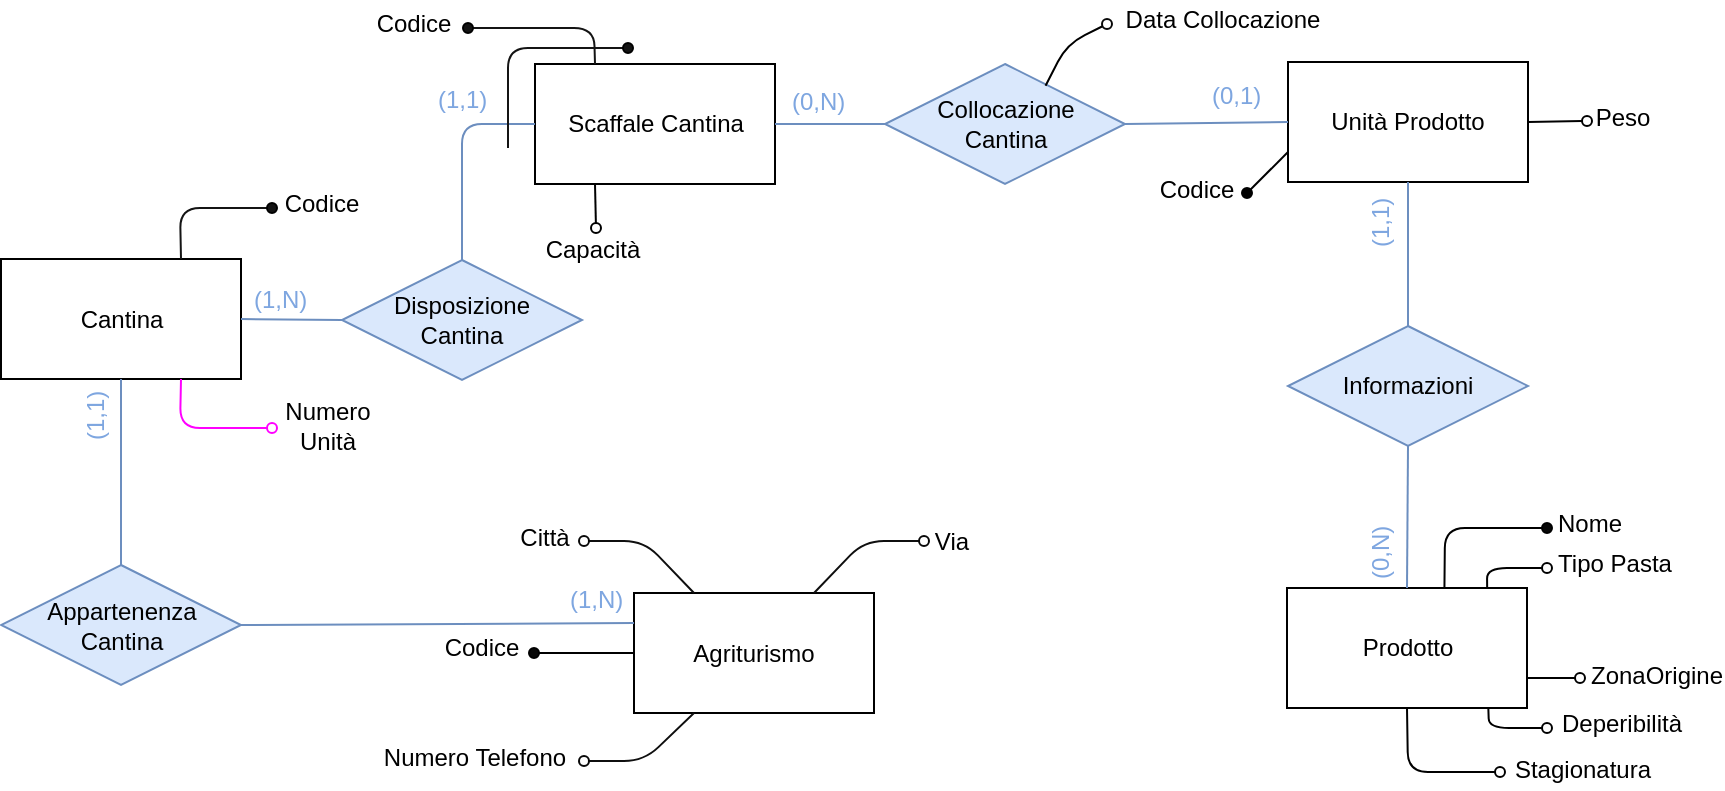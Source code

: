 <mxfile version="12.2.2" type="device" pages="1"><diagram id="N286xA00aJkE12AmxvrS" name="Page-1"><mxGraphModel dx="586" dy="787" grid="1" gridSize="10" guides="1" tooltips="1" connect="1" arrows="1" fold="1" page="1" pageScale="1" pageWidth="3300" pageHeight="2339" math="0" shadow="0"><root><mxCell id="0"/><mxCell id="1" parent="0"/><mxCell id="Yu1iAKXQhkWqBQkgz5I7-36" value="Agriturismo" style="rounded=0;whiteSpace=wrap;html=1;" parent="1" vertex="1"><mxGeometry x="887" y="492.5" width="120" height="60" as="geometry"/></mxCell><mxCell id="s7lboc2Nnz2-sfcDgO3q-5" value="Prodotto" style="rounded=0;whiteSpace=wrap;html=1;" parent="1" vertex="1"><mxGeometry x="1213.5" y="490" width="120" height="60" as="geometry"/></mxCell><mxCell id="s7lboc2Nnz2-sfcDgO3q-21" value="Scaffale Cantina" style="rounded=0;whiteSpace=wrap;html=1;" parent="1" vertex="1"><mxGeometry x="837.5" y="228" width="120" height="60" as="geometry"/></mxCell><mxCell id="s7lboc2Nnz2-sfcDgO3q-22" value="Collocazione &lt;br&gt;Cantina" style="rhombus;whiteSpace=wrap;html=1;fillColor=#dae8fc;strokeColor=#6c8ebf;" parent="1" vertex="1"><mxGeometry x="1012.5" y="228" width="120" height="60" as="geometry"/></mxCell><mxCell id="s7lboc2Nnz2-sfcDgO3q-23" value="" style="endArrow=none;html=1;fillColor=#dae8fc;strokeColor=#6c8ebf;exitX=0;exitY=0.5;exitDx=0;exitDy=0;" parent="1" source="s7lboc2Nnz2-sfcDgO3q-22" edge="1"><mxGeometry width="50" height="50" relative="1" as="geometry"><mxPoint x="1000" y="310" as="sourcePoint"/><mxPoint x="957.5" y="258" as="targetPoint"/></mxGeometry></mxCell><mxCell id="5UxW7LuVa-zTL0d51kIa-124" value="" style="endArrow=none;html=1;exitX=0.669;exitY=0.181;exitDx=0;exitDy=0;exitPerimeter=0;" parent="1" source="s7lboc2Nnz2-sfcDgO3q-22" target="5UxW7LuVa-zTL0d51kIa-125" edge="1"><mxGeometry width="50" height="50" relative="1" as="geometry"><mxPoint x="1103.5" y="268" as="sourcePoint"/><mxPoint x="1123.5" y="208" as="targetPoint"/><Array as="points"><mxPoint x="1103.5" y="218"/></Array></mxGeometry></mxCell><mxCell id="5UxW7LuVa-zTL0d51kIa-125" value="" style="ellipse;whiteSpace=wrap;html=1;aspect=fixed;rounded=0;strokeColor=#080808;fillColor=none;gradientColor=none;" parent="1" vertex="1"><mxGeometry x="1121" y="205.5" width="5" height="5" as="geometry"/></mxCell><mxCell id="Jm9o6r41oGmRNSxybvqg-7" value="Data Collocazione" style="text;html=1;strokeColor=none;fillColor=none;align=center;verticalAlign=middle;whiteSpace=wrap;rounded=0;" parent="1" vertex="1"><mxGeometry x="1128.5" y="196" width="105" height="20" as="geometry"/></mxCell><mxCell id="Jm9o6r41oGmRNSxybvqg-38" value="" style="endArrow=none;html=1;exitX=0.656;exitY=-0.007;exitDx=0;exitDy=0;exitPerimeter=0;" parent="1" source="s7lboc2Nnz2-sfcDgO3q-5" target="Jm9o6r41oGmRNSxybvqg-40" edge="1"><mxGeometry width="50" height="50" relative="1" as="geometry"><mxPoint x="1283.5" y="490" as="sourcePoint"/><mxPoint x="1343.5" y="460" as="targetPoint"/><Array as="points"><mxPoint x="1292.5" y="460"/></Array></mxGeometry></mxCell><mxCell id="Jm9o6r41oGmRNSxybvqg-39" value="" style="endArrow=none;html=1;exitX=0.834;exitY=0.008;exitDx=0;exitDy=0;exitPerimeter=0;" parent="1" source="s7lboc2Nnz2-sfcDgO3q-5" target="Jm9o6r41oGmRNSxybvqg-41" edge="1"><mxGeometry width="50" height="50" relative="1" as="geometry"><mxPoint x="1303.5" y="490" as="sourcePoint"/><mxPoint x="1343.5" y="480" as="targetPoint"/><Array as="points"><mxPoint x="1313.5" y="480"/></Array></mxGeometry></mxCell><mxCell id="Jm9o6r41oGmRNSxybvqg-40" value="" style="ellipse;whiteSpace=wrap;html=1;aspect=fixed;fillColor=#080808;" parent="1" vertex="1"><mxGeometry x="1341" y="457.5" width="5" height="5" as="geometry"/></mxCell><mxCell id="Jm9o6r41oGmRNSxybvqg-41" value="" style="ellipse;whiteSpace=wrap;html=1;aspect=fixed;fillColor=none;" parent="1" vertex="1"><mxGeometry x="1341" y="477.5" width="5" height="5" as="geometry"/></mxCell><mxCell id="Jm9o6r41oGmRNSxybvqg-43" value="" style="endArrow=none;html=1;exitX=0.839;exitY=1.008;exitDx=0;exitDy=0;exitPerimeter=0;" parent="1" source="s7lboc2Nnz2-sfcDgO3q-5" target="Jm9o6r41oGmRNSxybvqg-44" edge="1"><mxGeometry width="50" height="50" relative="1" as="geometry"><mxPoint x="1303.5" y="600" as="sourcePoint"/><mxPoint x="1343.5" y="560" as="targetPoint"/><Array as="points"><mxPoint x="1314.5" y="560"/></Array></mxGeometry></mxCell><mxCell id="Jm9o6r41oGmRNSxybvqg-44" value="" style="ellipse;whiteSpace=wrap;html=1;aspect=fixed;fillColor=none;" parent="1" vertex="1"><mxGeometry x="1341" y="557.5" width="5" height="5" as="geometry"/></mxCell><mxCell id="Jm9o6r41oGmRNSxybvqg-49" value="Nome" style="text;html=1;strokeColor=none;fillColor=none;align=center;verticalAlign=middle;whiteSpace=wrap;rounded=0;" parent="1" vertex="1"><mxGeometry x="1345" y="448" width="40" height="20" as="geometry"/></mxCell><mxCell id="Jm9o6r41oGmRNSxybvqg-50" value="Tipo Pasta" style="text;html=1;strokeColor=none;fillColor=none;align=center;verticalAlign=middle;whiteSpace=wrap;rounded=0;" parent="1" vertex="1"><mxGeometry x="1345" y="468" width="65" height="20" as="geometry"/></mxCell><mxCell id="Jm9o6r41oGmRNSxybvqg-51" value="Deperibilità" style="text;html=1;strokeColor=none;fillColor=none;align=center;verticalAlign=middle;whiteSpace=wrap;rounded=0;" parent="1" vertex="1"><mxGeometry x="1361" y="547.5" width="40" height="20" as="geometry"/></mxCell><mxCell id="Jm9o6r41oGmRNSxybvqg-250" value="" style="endArrow=none;html=1;entryX=0;entryY=0.5;entryDx=0;entryDy=0;" parent="1" source="Jm9o6r41oGmRNSxybvqg-251" target="Yu1iAKXQhkWqBQkgz5I7-36" edge="1"><mxGeometry width="50" height="50" relative="1" as="geometry"><mxPoint x="837" y="522.5" as="sourcePoint"/><mxPoint x="877" y="502.5" as="targetPoint"/></mxGeometry></mxCell><mxCell id="Jm9o6r41oGmRNSxybvqg-251" value="" style="ellipse;whiteSpace=wrap;html=1;aspect=fixed;fillColor=#080808;" parent="1" vertex="1"><mxGeometry x="834.5" y="520" width="5" height="5" as="geometry"/></mxCell><mxCell id="Jm9o6r41oGmRNSxybvqg-252" value="Codice" style="text;html=1;strokeColor=none;fillColor=none;align=center;verticalAlign=middle;whiteSpace=wrap;rounded=0;" parent="1" vertex="1"><mxGeometry x="790.5" y="510" width="40" height="20" as="geometry"/></mxCell><mxCell id="jepXnJmce8L1VkRJNo3c-1" value="" style="endArrow=none;html=1;strokeColor=#0F0F0F;strokeWidth=1;exitX=0.25;exitY=0;exitDx=0;exitDy=0;" parent="1" source="Yu1iAKXQhkWqBQkgz5I7-36" target="jepXnJmce8L1VkRJNo3c-14" edge="1"><mxGeometry width="50" height="50" relative="1" as="geometry"><mxPoint x="902" y="486.5" as="sourcePoint"/><mxPoint x="862" y="466.5" as="targetPoint"/><Array as="points"><mxPoint x="892" y="466.5"/></Array></mxGeometry></mxCell><mxCell id="jepXnJmce8L1VkRJNo3c-3" value="&lt;font style=&quot;font-size: 12px&quot;&gt;Città&lt;/font&gt;" style="text;html=1;strokeColor=none;fillColor=none;align=center;verticalAlign=middle;whiteSpace=wrap;rounded=0;" parent="1" vertex="1"><mxGeometry x="819.5" y="455" width="45" height="20" as="geometry"/></mxCell><mxCell id="jepXnJmce8L1VkRJNo3c-4" value="" style="endArrow=none;html=1;strokeColor=#0F0F0F;strokeWidth=1;exitX=0.75;exitY=0;exitDx=0;exitDy=0;" parent="1" source="Yu1iAKXQhkWqBQkgz5I7-36" target="jepXnJmce8L1VkRJNo3c-17" edge="1"><mxGeometry width="50" height="50" relative="1" as="geometry"><mxPoint x="972" y="506.5" as="sourcePoint"/><mxPoint x="1032" y="466.5" as="targetPoint"/><Array as="points"><mxPoint x="1002" y="466.5"/></Array></mxGeometry></mxCell><mxCell id="jepXnJmce8L1VkRJNo3c-8" value="Via" style="text;html=1;strokeColor=none;fillColor=none;align=center;verticalAlign=middle;whiteSpace=wrap;rounded=0;" parent="1" vertex="1"><mxGeometry x="1025.5" y="456.5" width="40" height="20" as="geometry"/></mxCell><mxCell id="jepXnJmce8L1VkRJNo3c-9" value="" style="endArrow=none;html=1;strokeColor=#0F0F0F;strokeWidth=1;entryX=0.25;entryY=1;entryDx=0;entryDy=0;" parent="1" source="jepXnJmce8L1VkRJNo3c-10" target="Yu1iAKXQhkWqBQkgz5I7-36" edge="1"><mxGeometry width="50" height="50" relative="1" as="geometry"><mxPoint x="862" y="576.5" as="sourcePoint"/><mxPoint x="1022" y="566.5" as="targetPoint"/><Array as="points"><mxPoint x="892" y="576.5"/></Array></mxGeometry></mxCell><mxCell id="jepXnJmce8L1VkRJNo3c-10" value="" style="ellipse;whiteSpace=wrap;html=1;aspect=fixed;strokeColor=#080808;fillColor=#FFFFFF;" parent="1" vertex="1"><mxGeometry x="859.5" y="574" width="5" height="5" as="geometry"/></mxCell><mxCell id="jepXnJmce8L1VkRJNo3c-11" value="&lt;font style=&quot;font-size: 12px&quot;&gt;Numero Telefono&lt;/font&gt;" style="text;html=1;strokeColor=none;fillColor=none;align=center;verticalAlign=middle;whiteSpace=wrap;rounded=0;" parent="1" vertex="1"><mxGeometry x="757" y="564.5" width="101" height="20" as="geometry"/></mxCell><mxCell id="jepXnJmce8L1VkRJNo3c-14" value="" style="ellipse;whiteSpace=wrap;html=1;aspect=fixed;strokeColor=#080808;fillColor=#FFFFFF;" parent="1" vertex="1"><mxGeometry x="859.5" y="464" width="5" height="5" as="geometry"/></mxCell><mxCell id="jepXnJmce8L1VkRJNo3c-17" value="" style="ellipse;whiteSpace=wrap;html=1;aspect=fixed;strokeColor=#080808;fillColor=#FFFFFF;" parent="1" vertex="1"><mxGeometry x="1029.5" y="464" width="5" height="5" as="geometry"/></mxCell><mxCell id="s8-9dvh43ntEXLv8Gwos-8" value="Cantina" style="rounded=0;whiteSpace=wrap;html=1;" parent="1" vertex="1"><mxGeometry x="570.5" y="325.5" width="120" height="60" as="geometry"/></mxCell><mxCell id="s8-9dvh43ntEXLv8Gwos-10" value="Disposizione &lt;br&gt;Cantina" style="rhombus;whiteSpace=wrap;html=1;strokeColor=#6c8ebf;fillColor=#dae8fc;" parent="1" vertex="1"><mxGeometry x="741" y="326" width="120" height="60" as="geometry"/></mxCell><mxCell id="s8-9dvh43ntEXLv8Gwos-13" value="" style="endArrow=none;html=1;strokeColor=#6c8ebf;entryX=0;entryY=0.5;entryDx=0;entryDy=0;exitX=0.5;exitY=0;exitDx=0;exitDy=0;gradientColor=#7ea6e0;fillColor=#dae8fc;" parent="1" source="s8-9dvh43ntEXLv8Gwos-10" target="s7lboc2Nnz2-sfcDgO3q-21" edge="1"><mxGeometry width="50" height="50" relative="1" as="geometry"><mxPoint x="724" y="270" as="sourcePoint"/><mxPoint x="774" y="220" as="targetPoint"/><Array as="points"><mxPoint x="801" y="258"/></Array></mxGeometry></mxCell><mxCell id="s8-9dvh43ntEXLv8Gwos-14" value="" style="endArrow=none;html=1;strokeColor=#6c8ebf;exitX=1;exitY=0.5;exitDx=0;exitDy=0;entryX=0;entryY=0.5;entryDx=0;entryDy=0;gradientColor=#7ea6e0;fillColor=#dae8fc;" parent="1" source="s8-9dvh43ntEXLv8Gwos-8" target="s8-9dvh43ntEXLv8Gwos-10" edge="1"><mxGeometry width="50" height="50" relative="1" as="geometry"><mxPoint x="706" y="320" as="sourcePoint"/><mxPoint x="756" y="270" as="targetPoint"/></mxGeometry></mxCell><mxCell id="s8-9dvh43ntEXLv8Gwos-15" value="" style="endArrow=none;html=1;strokeColor=#141414;entryX=0.75;entryY=0;entryDx=0;entryDy=0;" parent="1" source="s8-9dvh43ntEXLv8Gwos-16" target="s8-9dvh43ntEXLv8Gwos-8" edge="1"><mxGeometry width="50" height="50" relative="1" as="geometry"><mxPoint x="706" y="300" as="sourcePoint"/><mxPoint x="576" y="410" as="targetPoint"/><Array as="points"><mxPoint x="660" y="300"/></Array></mxGeometry></mxCell><mxCell id="s8-9dvh43ntEXLv8Gwos-16" value="" style="ellipse;whiteSpace=wrap;html=1;aspect=fixed;fillColor=#141414;" parent="1" vertex="1"><mxGeometry x="703.5" y="297.5" width="5" height="5" as="geometry"/></mxCell><mxCell id="s8-9dvh43ntEXLv8Gwos-17" value="Codice" style="text;html=1;strokeColor=none;fillColor=none;align=center;verticalAlign=middle;whiteSpace=wrap;rounded=0;" parent="1" vertex="1"><mxGeometry x="711" y="288" width="40" height="20" as="geometry"/></mxCell><mxCell id="s8-9dvh43ntEXLv8Gwos-18" value="" style="endArrow=none;html=1;strokeColor=#141414;entryX=0.25;entryY=0;entryDx=0;entryDy=0;" parent="1" source="s8-9dvh43ntEXLv8Gwos-19" target="s7lboc2Nnz2-sfcDgO3q-21" edge="1"><mxGeometry width="50" height="50" relative="1" as="geometry"><mxPoint x="804" y="210" as="sourcePoint"/><mxPoint x="824" y="170" as="targetPoint"/><Array as="points"><mxPoint x="867" y="210"/></Array></mxGeometry></mxCell><mxCell id="s8-9dvh43ntEXLv8Gwos-19" value="" style="ellipse;whiteSpace=wrap;html=1;aspect=fixed;fillColor=#141414;" parent="1" vertex="1"><mxGeometry x="801.5" y="207.5" width="5" height="5" as="geometry"/></mxCell><mxCell id="s8-9dvh43ntEXLv8Gwos-20" value="Codice" style="text;html=1;strokeColor=none;fillColor=none;align=center;verticalAlign=middle;whiteSpace=wrap;rounded=0;" parent="1" vertex="1"><mxGeometry x="757" y="198" width="40" height="20" as="geometry"/></mxCell><mxCell id="s8-9dvh43ntEXLv8Gwos-22" value="" style="endArrow=none;html=1;strokeColor=#141414;" parent="1" target="s8-9dvh43ntEXLv8Gwos-23" edge="1"><mxGeometry width="50" height="50" relative="1" as="geometry"><mxPoint x="824" y="270" as="sourcePoint"/><mxPoint x="884" y="220" as="targetPoint"/><Array as="points"><mxPoint x="824" y="220"/></Array></mxGeometry></mxCell><mxCell id="s8-9dvh43ntEXLv8Gwos-23" value="" style="ellipse;whiteSpace=wrap;html=1;aspect=fixed;fillColor=#141414;" parent="1" vertex="1"><mxGeometry x="881.5" y="217.5" width="5" height="5" as="geometry"/></mxCell><mxCell id="s8-9dvh43ntEXLv8Gwos-36" value="(1,N)" style="text;html=1;resizable=0;points=[];autosize=1;align=left;verticalAlign=top;spacingTop=-4;fontColor=#7EA6E0;rotation=0;" parent="1" vertex="1"><mxGeometry x="695" y="335.5" width="40" height="20" as="geometry"/></mxCell><mxCell id="s8-9dvh43ntEXLv8Gwos-37" value="(1,1)" style="text;html=1;resizable=0;points=[];autosize=1;align=left;verticalAlign=top;spacingTop=-4;fontColor=#7EA6E0;rotation=0;" parent="1" vertex="1"><mxGeometry x="786.5" y="235.5" width="40" height="20" as="geometry"/></mxCell><mxCell id="s8-9dvh43ntEXLv8Gwos-39" value="(0,N)" style="text;html=1;resizable=0;points=[];autosize=1;align=left;verticalAlign=top;spacingTop=-4;fontColor=#7EA6E0;rotation=0;" parent="1" vertex="1"><mxGeometry x="963.5" y="237" width="40" height="20" as="geometry"/></mxCell><mxCell id="l29WJxW5ECFp8mK24pNi-1" value="Appartenenza Cantina" style="rhombus;whiteSpace=wrap;html=1;fillColor=#dae8fc;strokeColor=#6c8ebf;" parent="1" vertex="1"><mxGeometry x="570.5" y="478.5" width="120" height="60" as="geometry"/></mxCell><mxCell id="WMtffsCS6Om2OLIBgDFJ-56" value="" style="endArrow=none;html=1;entryX=0.5;entryY=1;entryDx=0;entryDy=0;" parent="1" source="WMtffsCS6Om2OLIBgDFJ-57" target="s7lboc2Nnz2-sfcDgO3q-5" edge="1"><mxGeometry width="50" height="50" relative="1" as="geometry"><mxPoint x="1320" y="582" as="sourcePoint"/><mxPoint x="1280" y="582" as="targetPoint"/><Array as="points"><mxPoint x="1274" y="582"/></Array></mxGeometry></mxCell><mxCell id="WMtffsCS6Om2OLIBgDFJ-57" value="" style="ellipse;whiteSpace=wrap;html=1;aspect=fixed;" parent="1" vertex="1"><mxGeometry x="1317.5" y="579.5" width="5" height="5" as="geometry"/></mxCell><mxCell id="WMtffsCS6Om2OLIBgDFJ-58" value="&lt;font style=&quot;font-size: 12px&quot;&gt;Stagionatura&lt;/font&gt;" style="text;html=1;strokeColor=none;fillColor=none;align=center;verticalAlign=middle;whiteSpace=wrap;rounded=0;" parent="1" vertex="1"><mxGeometry x="1338.5" y="570.5" width="45" height="20" as="geometry"/></mxCell><mxCell id="WMtffsCS6Om2OLIBgDFJ-69" value="" style="endArrow=none;html=1;entryX=0.25;entryY=1;entryDx=0;entryDy=0;" parent="1" source="WMtffsCS6Om2OLIBgDFJ-70" target="s7lboc2Nnz2-sfcDgO3q-21" edge="1"><mxGeometry width="50" height="50" relative="1" as="geometry"><mxPoint x="868" y="310" as="sourcePoint"/><mxPoint x="964" y="310" as="targetPoint"/></mxGeometry></mxCell><mxCell id="WMtffsCS6Om2OLIBgDFJ-70" value="" style="ellipse;whiteSpace=wrap;html=1;aspect=fixed;" parent="1" vertex="1"><mxGeometry x="865.5" y="307.5" width="5" height="5" as="geometry"/></mxCell><mxCell id="WMtffsCS6Om2OLIBgDFJ-71" value="&lt;font style=&quot;font-size: 12px&quot;&gt;Capacità&lt;/font&gt;" style="text;html=1;strokeColor=none;fillColor=none;align=center;verticalAlign=middle;whiteSpace=wrap;rounded=0;" parent="1" vertex="1"><mxGeometry x="844" y="310.5" width="45" height="20" as="geometry"/></mxCell><mxCell id="H1yaBRgptK0Ske8nIbVC-2" value="Unità Prodotto" style="rounded=0;whiteSpace=wrap;html=1;" parent="1" vertex="1"><mxGeometry x="1214" y="227" width="120" height="60" as="geometry"/></mxCell><mxCell id="H1yaBRgptK0Ske8nIbVC-10" value="&lt;font style=&quot;font-size: 12px&quot;&gt;Peso&lt;/font&gt;" style="text;html=1;strokeColor=none;fillColor=none;align=center;verticalAlign=middle;whiteSpace=wrap;rounded=0;" parent="1" vertex="1"><mxGeometry x="1359" y="245" width="45" height="20" as="geometry"/></mxCell><mxCell id="H1yaBRgptK0Ske8nIbVC-16" value="" style="endArrow=none;html=1;exitX=1;exitY=0.5;exitDx=0;exitDy=0;" parent="1" source="H1yaBRgptK0Ske8nIbVC-2" target="H1yaBRgptK0Ske8nIbVC-17" edge="1"><mxGeometry width="50" height="50" relative="1" as="geometry"><mxPoint x="1533.5" y="322.5" as="sourcePoint"/><mxPoint x="1363.5" y="256.5" as="targetPoint"/></mxGeometry></mxCell><mxCell id="H1yaBRgptK0Ske8nIbVC-17" value="" style="ellipse;whiteSpace=wrap;html=1;aspect=fixed;" parent="1" vertex="1"><mxGeometry x="1361" y="254" width="5" height="5" as="geometry"/></mxCell><mxCell id="H1yaBRgptK0Ske8nIbVC-19" value="Informazioni" style="rhombus;whiteSpace=wrap;html=1;fillColor=#dae8fc;strokeColor=#6c8ebf;" parent="1" vertex="1"><mxGeometry x="1214" y="359" width="120" height="60" as="geometry"/></mxCell><mxCell id="H1yaBRgptK0Ske8nIbVC-26" value="(1,1)" style="text;html=1;resizable=0;points=[];autosize=1;align=left;verticalAlign=top;spacingTop=-4;fontColor=#7EA6E0;rotation=-90;" parent="1" vertex="1"><mxGeometry x="1240" y="291.5" width="40" height="20" as="geometry"/></mxCell><mxCell id="H1yaBRgptK0Ske8nIbVC-32" value="" style="endArrow=none;html=1;entryX=0;entryY=0.75;entryDx=0;entryDy=0;" parent="1" source="H1yaBRgptK0Ske8nIbVC-33" target="H1yaBRgptK0Ske8nIbVC-2" edge="1"><mxGeometry width="50" height="50" relative="1" as="geometry"><mxPoint x="1193.5" y="292.5" as="sourcePoint"/><mxPoint x="1223.5" y="322.5" as="targetPoint"/></mxGeometry></mxCell><mxCell id="H1yaBRgptK0Ske8nIbVC-33" value="" style="ellipse;whiteSpace=wrap;html=1;aspect=fixed;fillColor=#000000;" parent="1" vertex="1"><mxGeometry x="1191" y="290" width="5" height="5" as="geometry"/></mxCell><mxCell id="H1yaBRgptK0Ske8nIbVC-34" value="&lt;font style=&quot;font-size: 12px&quot;&gt;Codice&lt;/font&gt;" style="text;html=1;strokeColor=none;fillColor=none;align=center;verticalAlign=middle;whiteSpace=wrap;rounded=0;" parent="1" vertex="1"><mxGeometry x="1145.5" y="280.5" width="45" height="20" as="geometry"/></mxCell><mxCell id="H1yaBRgptK0Ske8nIbVC-36" value="(0,1)" style="text;html=1;resizable=0;points=[];autosize=1;align=left;verticalAlign=top;spacingTop=-4;fontColor=#7EA6E0;rotation=0;" parent="1" vertex="1"><mxGeometry x="1173.5" y="234" width="40" height="20" as="geometry"/></mxCell><mxCell id="MQJz6mttgXi9ztWxRE7x-10" value="" style="endArrow=none;html=1;exitX=1;exitY=0.75;exitDx=0;exitDy=0;" parent="1" source="s7lboc2Nnz2-sfcDgO3q-5" target="MQJz6mttgXi9ztWxRE7x-11" edge="1"><mxGeometry width="50" height="50" relative="1" as="geometry"><mxPoint x="1430" y="632" as="sourcePoint"/><mxPoint x="1360" y="535" as="targetPoint"/></mxGeometry></mxCell><mxCell id="MQJz6mttgXi9ztWxRE7x-11" value="" style="ellipse;whiteSpace=wrap;html=1;aspect=fixed;" parent="1" vertex="1"><mxGeometry x="1357.5" y="532.5" width="5" height="5" as="geometry"/></mxCell><mxCell id="MQJz6mttgXi9ztWxRE7x-12" value="&lt;font style=&quot;font-size: 12px&quot;&gt;ZonaOrigine&lt;/font&gt;" style="text;html=1;strokeColor=none;fillColor=none;align=center;verticalAlign=middle;whiteSpace=wrap;rounded=0;" parent="1" vertex="1"><mxGeometry x="1376" y="524" width="45" height="20" as="geometry"/></mxCell><mxCell id="OHIbap_DLzFB4q_u1Uzm-46" value="&lt;font color=&quot;#7ea6e0&quot;&gt;(1,N)&lt;/font&gt;" style="text;html=1;resizable=0;points=[];autosize=1;align=left;verticalAlign=top;spacingTop=-4;rotation=0;" parent="1" vertex="1"><mxGeometry x="852.5" y="485.5" width="40" height="20" as="geometry"/></mxCell><mxCell id="RV27AFv3sRTYBdtn0BIj-4" value="" style="endArrow=none;html=1;strokeColor=#FF00FF;entryX=0.75;entryY=1;entryDx=0;entryDy=0;" parent="1" source="RV27AFv3sRTYBdtn0BIj-5" target="s8-9dvh43ntEXLv8Gwos-8" edge="1"><mxGeometry width="50" height="50" relative="1" as="geometry"><mxPoint x="706" y="410" as="sourcePoint"/><mxPoint x="706" y="420" as="targetPoint"/><Array as="points"><mxPoint x="660" y="410"/></Array></mxGeometry></mxCell><mxCell id="RV27AFv3sRTYBdtn0BIj-5" value="" style="ellipse;whiteSpace=wrap;html=1;aspect=fixed;strokeColor=#FF00FF;" parent="1" vertex="1"><mxGeometry x="703.5" y="407.5" width="5" height="5" as="geometry"/></mxCell><mxCell id="RV27AFv3sRTYBdtn0BIj-6" value="Numero&lt;br&gt;Unità" style="text;html=1;strokeColor=none;fillColor=none;align=center;verticalAlign=middle;whiteSpace=wrap;rounded=0;" parent="1" vertex="1"><mxGeometry x="714" y="399" width="40" height="20" as="geometry"/></mxCell><mxCell id="EnVe0l-ddA-xDxoI6vYs-1" value="(1,1)" style="text;html=1;resizable=0;points=[];autosize=1;align=left;verticalAlign=top;spacingTop=-4;fontColor=#7EA6E0;rotation=-90;" parent="1" vertex="1"><mxGeometry x="598" y="388" width="40" height="20" as="geometry"/></mxCell><mxCell id="Td_TOMCnrfVpVOvYWmDR-2" value="" style="endArrow=none;html=1;exitX=1;exitY=0.5;exitDx=0;exitDy=0;entryX=0;entryY=0.5;entryDx=0;entryDy=0;fillColor=#dae8fc;strokeColor=#6c8ebf;" parent="1" source="s7lboc2Nnz2-sfcDgO3q-22" target="H1yaBRgptK0Ske8nIbVC-2" edge="1"><mxGeometry width="50" height="50" relative="1" as="geometry"><mxPoint x="1270" y="280" as="sourcePoint"/><mxPoint x="1280" y="258" as="targetPoint"/></mxGeometry></mxCell><mxCell id="Td_TOMCnrfVpVOvYWmDR-3" value="" style="endArrow=none;html=1;entryX=0.5;entryY=1;entryDx=0;entryDy=0;exitX=0.5;exitY=0;exitDx=0;exitDy=0;fillColor=#dae8fc;strokeColor=#6c8ebf;" parent="1" source="l29WJxW5ECFp8mK24pNi-1" target="s8-9dvh43ntEXLv8Gwos-8" edge="1"><mxGeometry width="50" height="50" relative="1" as="geometry"><mxPoint x="606" y="490" as="sourcePoint"/><mxPoint x="656" y="440" as="targetPoint"/></mxGeometry></mxCell><mxCell id="Td_TOMCnrfVpVOvYWmDR-4" value="" style="endArrow=none;html=1;entryX=0;entryY=0.25;entryDx=0;entryDy=0;exitX=1;exitY=0.5;exitDx=0;exitDy=0;fillColor=#dae8fc;strokeColor=#6c8ebf;" parent="1" source="l29WJxW5ECFp8mK24pNi-1" target="Yu1iAKXQhkWqBQkgz5I7-36" edge="1"><mxGeometry width="50" height="50" relative="1" as="geometry"><mxPoint x="644" y="530" as="sourcePoint"/><mxPoint x="694" y="480" as="targetPoint"/></mxGeometry></mxCell><mxCell id="Td_TOMCnrfVpVOvYWmDR-5" value="" style="endArrow=none;html=1;entryX=0.5;entryY=1;entryDx=0;entryDy=0;exitX=0.5;exitY=0;exitDx=0;exitDy=0;fillColor=#dae8fc;strokeColor=#6c8ebf;" parent="1" source="s7lboc2Nnz2-sfcDgO3q-5" target="H1yaBRgptK0Ske8nIbVC-19" edge="1"><mxGeometry width="50" height="50" relative="1" as="geometry"><mxPoint x="1079" y="500" as="sourcePoint"/><mxPoint x="1129" y="450" as="targetPoint"/></mxGeometry></mxCell><mxCell id="Td_TOMCnrfVpVOvYWmDR-6" value="" style="endArrow=none;html=1;exitX=0.5;exitY=0;exitDx=0;exitDy=0;entryX=0.5;entryY=1;entryDx=0;entryDy=0;fillColor=#dae8fc;strokeColor=#6c8ebf;" parent="1" source="H1yaBRgptK0Ske8nIbVC-19" target="H1yaBRgptK0Ske8nIbVC-2" edge="1"><mxGeometry width="50" height="50" relative="1" as="geometry"><mxPoint x="1279" y="350" as="sourcePoint"/><mxPoint x="1329" y="300" as="targetPoint"/></mxGeometry></mxCell><mxCell id="Td_TOMCnrfVpVOvYWmDR-7" value="(0,N)" style="text;html=1;resizable=0;points=[];autosize=1;align=left;verticalAlign=top;spacingTop=-4;fontColor=#7EA6E0;rotation=-90;" parent="1" vertex="1"><mxGeometry x="1240" y="457.5" width="40" height="20" as="geometry"/></mxCell></root></mxGraphModel></diagram></mxfile>